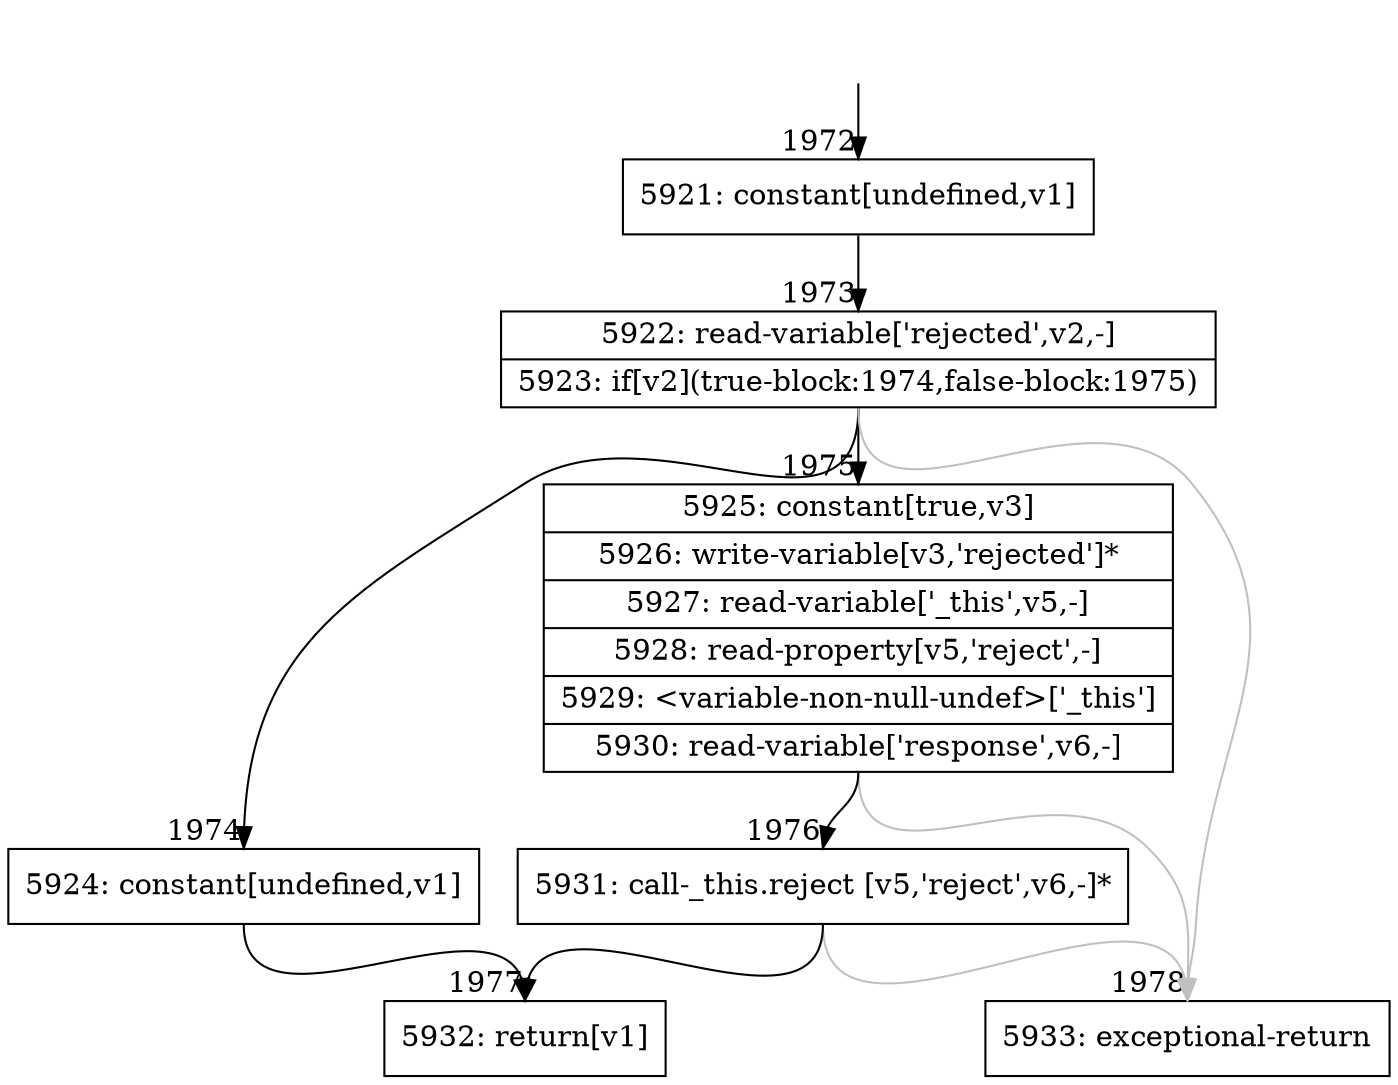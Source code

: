 digraph {
rankdir="TD"
BB_entry162[shape=none,label=""];
BB_entry162 -> BB1972 [tailport=s, headport=n, headlabel="    1972"]
BB1972 [shape=record label="{5921: constant[undefined,v1]}" ] 
BB1972 -> BB1973 [tailport=s, headport=n, headlabel="      1973"]
BB1973 [shape=record label="{5922: read-variable['rejected',v2,-]|5923: if[v2](true-block:1974,false-block:1975)}" ] 
BB1973 -> BB1974 [tailport=s, headport=n, headlabel="      1974"]
BB1973 -> BB1975 [tailport=s, headport=n, headlabel="      1975"]
BB1973 -> BB1978 [tailport=s, headport=n, color=gray, headlabel="      1978"]
BB1974 [shape=record label="{5924: constant[undefined,v1]}" ] 
BB1974 -> BB1977 [tailport=s, headport=n, headlabel="      1977"]
BB1975 [shape=record label="{5925: constant[true,v3]|5926: write-variable[v3,'rejected']*|5927: read-variable['_this',v5,-]|5928: read-property[v5,'reject',-]|5929: \<variable-non-null-undef\>['_this']|5930: read-variable['response',v6,-]}" ] 
BB1975 -> BB1976 [tailport=s, headport=n, headlabel="      1976"]
BB1975 -> BB1978 [tailport=s, headport=n, color=gray]
BB1976 [shape=record label="{5931: call-_this.reject [v5,'reject',v6,-]*}" ] 
BB1976 -> BB1977 [tailport=s, headport=n]
BB1976 -> BB1978 [tailport=s, headport=n, color=gray]
BB1977 [shape=record label="{5932: return[v1]}" ] 
BB1978 [shape=record label="{5933: exceptional-return}" ] 
//#$~ 1808
}
